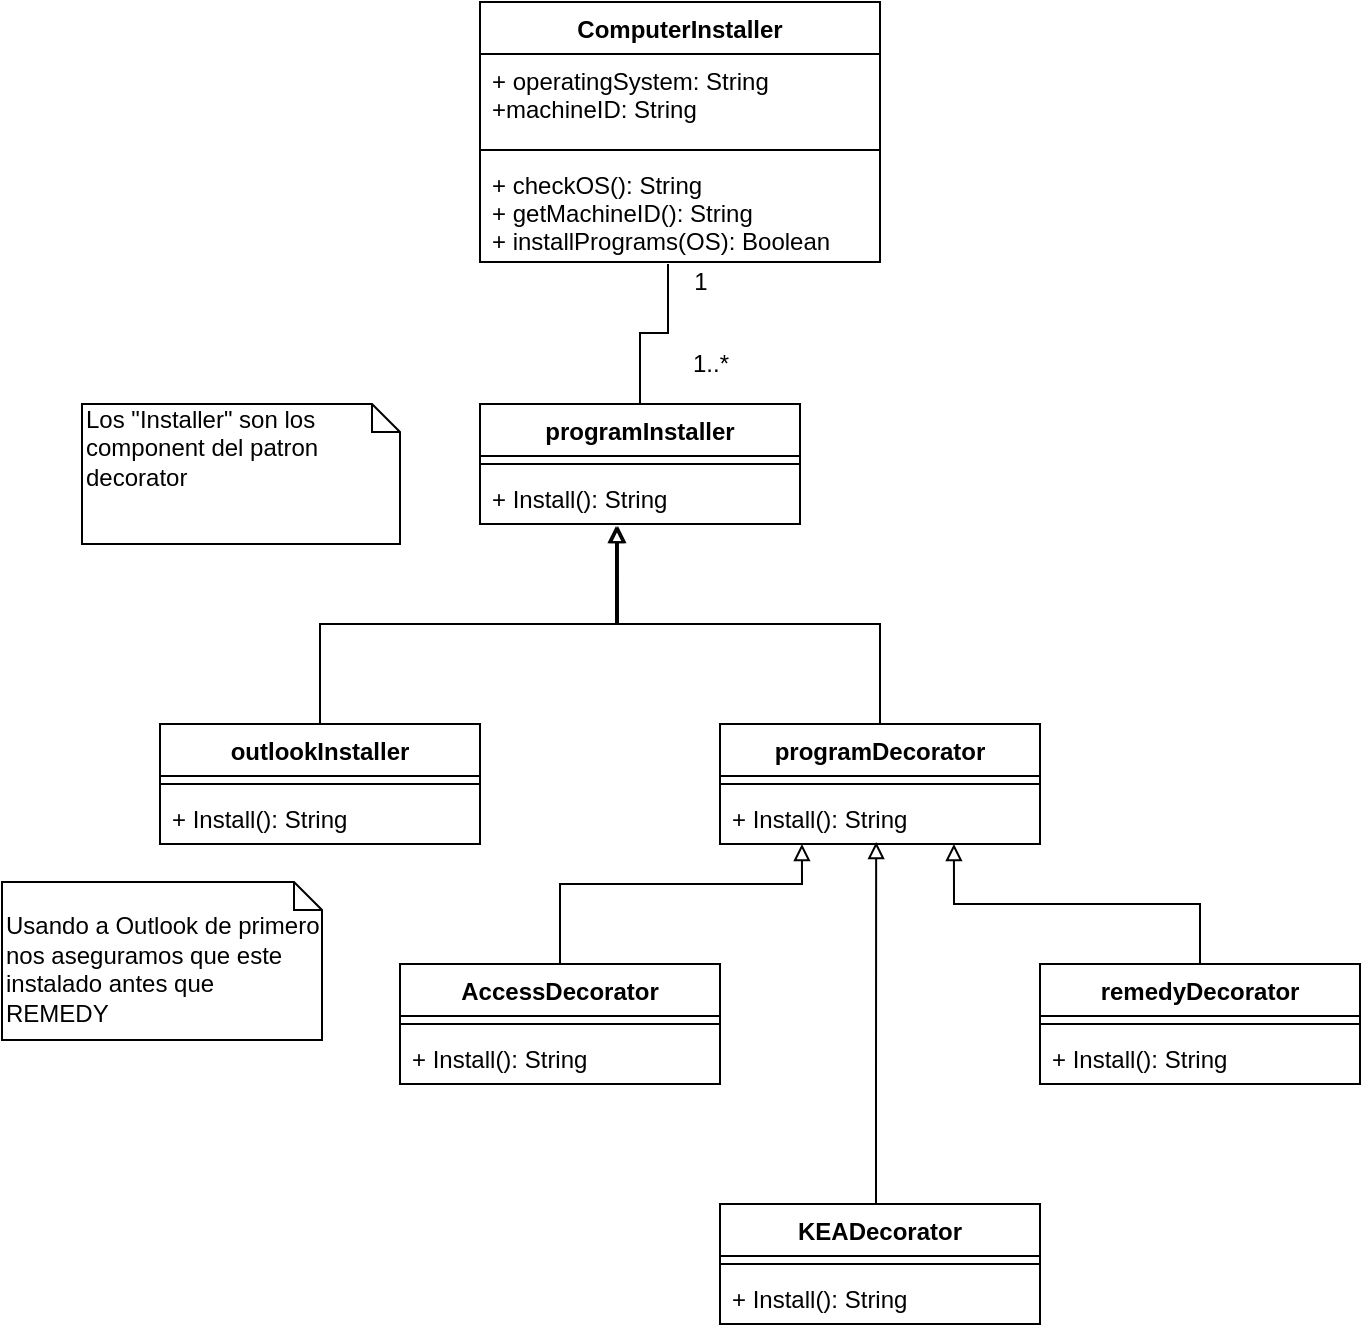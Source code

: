 <mxfile version="12.8.9" type="device"><diagram id="5bAlsffx0EOTcKIVj3Pv" name="Page-1"><mxGraphModel dx="1009" dy="586" grid="1" gridSize="10" guides="1" tooltips="1" connect="1" arrows="1" fold="1" page="1" pageScale="1" pageWidth="827" pageHeight="1169" math="0" shadow="0"><root><mxCell id="0"/><mxCell id="1" parent="0"/><mxCell id="g9BaSvRn8AnZUNWnClVh-5" style="edgeStyle=orthogonalEdgeStyle;rounded=0;orthogonalLoop=1;jettySize=auto;html=1;entryX=0.47;entryY=1.019;entryDx=0;entryDy=0;entryPerimeter=0;endArrow=none;endFill=0;" edge="1" parent="1" source="g9BaSvRn8AnZUNWnClVh-1" target="7Pnzb3JFqPWWY7GfjN_t-4"><mxGeometry relative="1" as="geometry"/></mxCell><mxCell id="g9BaSvRn8AnZUNWnClVh-6" value="1" style="text;html=1;align=center;verticalAlign=middle;resizable=0;points=[];autosize=1;" vertex="1" parent="1"><mxGeometry x="459" y="130" width="20" height="20" as="geometry"/></mxCell><mxCell id="g9BaSvRn8AnZUNWnClVh-7" value="1..*" style="text;html=1;align=center;verticalAlign=middle;resizable=0;points=[];autosize=1;" vertex="1" parent="1"><mxGeometry x="459" y="171" width="30" height="20" as="geometry"/></mxCell><mxCell id="g9BaSvRn8AnZUNWnClVh-12" style="edgeStyle=orthogonalEdgeStyle;rounded=0;orthogonalLoop=1;jettySize=auto;html=1;entryX=0.431;entryY=1.038;entryDx=0;entryDy=0;entryPerimeter=0;endArrow=block;endFill=0;" edge="1" parent="1" source="g9BaSvRn8AnZUNWnClVh-8" target="g9BaSvRn8AnZUNWnClVh-4"><mxGeometry relative="1" as="geometry"/></mxCell><mxCell id="g9BaSvRn8AnZUNWnClVh-17" style="edgeStyle=orthogonalEdgeStyle;rounded=0;orthogonalLoop=1;jettySize=auto;html=1;entryX=0.425;entryY=1.038;entryDx=0;entryDy=0;entryPerimeter=0;endArrow=block;endFill=0;" edge="1" parent="1" source="g9BaSvRn8AnZUNWnClVh-13" target="g9BaSvRn8AnZUNWnClVh-4"><mxGeometry relative="1" as="geometry"/></mxCell><mxCell id="g9BaSvRn8AnZUNWnClVh-28" style="edgeStyle=orthogonalEdgeStyle;rounded=0;orthogonalLoop=1;jettySize=auto;html=1;entryX=0.488;entryY=0.962;entryDx=0;entryDy=0;entryPerimeter=0;endArrow=block;endFill=0;" edge="1" parent="1" source="g9BaSvRn8AnZUNWnClVh-24" target="g9BaSvRn8AnZUNWnClVh-16"><mxGeometry relative="1" as="geometry"><Array as="points"><mxPoint x="557" y="541"/><mxPoint x="557" y="541"/></Array></mxGeometry></mxCell><mxCell id="g9BaSvRn8AnZUNWnClVh-27" style="edgeStyle=orthogonalEdgeStyle;rounded=0;orthogonalLoop=1;jettySize=auto;html=1;entryX=0.256;entryY=1;entryDx=0;entryDy=0;entryPerimeter=0;endArrow=block;endFill=0;" edge="1" parent="1" source="g9BaSvRn8AnZUNWnClVh-18" target="g9BaSvRn8AnZUNWnClVh-16"><mxGeometry relative="1" as="geometry"><Array as="points"><mxPoint x="399" y="441"/><mxPoint x="520" y="441"/></Array></mxGeometry></mxCell><mxCell id="g9BaSvRn8AnZUNWnClVh-29" style="edgeStyle=orthogonalEdgeStyle;rounded=0;orthogonalLoop=1;jettySize=auto;html=1;entryX=0.731;entryY=1;entryDx=0;entryDy=0;entryPerimeter=0;endArrow=block;endFill=0;" edge="1" parent="1" source="g9BaSvRn8AnZUNWnClVh-21" target="g9BaSvRn8AnZUNWnClVh-16"><mxGeometry relative="1" as="geometry"/></mxCell><mxCell id="g9BaSvRn8AnZUNWnClVh-30" value="Los &quot;Installer&quot; son los component del patron decorator" style="shape=note;whiteSpace=wrap;html=1;size=14;verticalAlign=top;align=left;spacingTop=-6;" vertex="1" parent="1"><mxGeometry x="160" y="201" width="159" height="70" as="geometry"/></mxCell><mxCell id="g9BaSvRn8AnZUNWnClVh-33" value="&lt;br&gt;Usando a Outlook de primero nos aseguramos que este instalado antes que REMEDY" style="shape=note;whiteSpace=wrap;html=1;size=14;verticalAlign=top;align=left;spacingTop=-6;" vertex="1" parent="1"><mxGeometry x="120" y="440" width="160" height="79" as="geometry"/></mxCell><mxCell id="7Pnzb3JFqPWWY7GfjN_t-1" value="ComputerInstaller" style="swimlane;fontStyle=1;align=center;verticalAlign=top;childLayout=stackLayout;horizontal=1;startSize=26;horizontalStack=0;resizeParent=1;resizeParentMax=0;resizeLast=0;collapsible=1;marginBottom=0;" parent="1" vertex="1"><mxGeometry x="359" width="200" height="130" as="geometry"/></mxCell><mxCell id="7Pnzb3JFqPWWY7GfjN_t-2" value="+ operatingSystem: String&#10;+machineID: String" style="text;strokeColor=none;fillColor=none;align=left;verticalAlign=top;spacingLeft=4;spacingRight=4;overflow=hidden;rotatable=0;points=[[0,0.5],[1,0.5]];portConstraint=eastwest;" parent="7Pnzb3JFqPWWY7GfjN_t-1" vertex="1"><mxGeometry y="26" width="200" height="44" as="geometry"/></mxCell><mxCell id="7Pnzb3JFqPWWY7GfjN_t-3" value="" style="line;strokeWidth=1;fillColor=none;align=left;verticalAlign=middle;spacingTop=-1;spacingLeft=3;spacingRight=3;rotatable=0;labelPosition=right;points=[];portConstraint=eastwest;" parent="7Pnzb3JFqPWWY7GfjN_t-1" vertex="1"><mxGeometry y="70" width="200" height="8" as="geometry"/></mxCell><mxCell id="7Pnzb3JFqPWWY7GfjN_t-4" value="+ checkOS(): String&#10;+ getMachineID(): String&#10;+ installPrograms(OS): Boolean&#10;" style="text;strokeColor=none;fillColor=none;align=left;verticalAlign=top;spacingLeft=4;spacingRight=4;overflow=hidden;rotatable=0;points=[[0,0.5],[1,0.5]];portConstraint=eastwest;" parent="7Pnzb3JFqPWWY7GfjN_t-1" vertex="1"><mxGeometry y="78" width="200" height="52" as="geometry"/></mxCell><mxCell id="g9BaSvRn8AnZUNWnClVh-8" value="outlookInstaller" style="swimlane;fontStyle=1;align=center;verticalAlign=top;childLayout=stackLayout;horizontal=1;startSize=26;horizontalStack=0;resizeParent=1;resizeParentMax=0;resizeLast=0;collapsible=1;marginBottom=0;" vertex="1" parent="1"><mxGeometry x="199" y="361" width="160" height="60" as="geometry"/></mxCell><mxCell id="g9BaSvRn8AnZUNWnClVh-10" value="" style="line;strokeWidth=1;fillColor=none;align=left;verticalAlign=middle;spacingTop=-1;spacingLeft=3;spacingRight=3;rotatable=0;labelPosition=right;points=[];portConstraint=eastwest;" vertex="1" parent="g9BaSvRn8AnZUNWnClVh-8"><mxGeometry y="26" width="160" height="8" as="geometry"/></mxCell><mxCell id="g9BaSvRn8AnZUNWnClVh-11" value="+ Install(): String" style="text;strokeColor=none;fillColor=none;align=left;verticalAlign=top;spacingLeft=4;spacingRight=4;overflow=hidden;rotatable=0;points=[[0,0.5],[1,0.5]];portConstraint=eastwest;" vertex="1" parent="g9BaSvRn8AnZUNWnClVh-8"><mxGeometry y="34" width="160" height="26" as="geometry"/></mxCell><mxCell id="g9BaSvRn8AnZUNWnClVh-1" value="programInstaller" style="swimlane;fontStyle=1;align=center;verticalAlign=top;childLayout=stackLayout;horizontal=1;startSize=26;horizontalStack=0;resizeParent=1;resizeParentMax=0;resizeLast=0;collapsible=1;marginBottom=0;" vertex="1" parent="1"><mxGeometry x="359" y="201" width="160" height="60" as="geometry"/></mxCell><mxCell id="g9BaSvRn8AnZUNWnClVh-3" value="" style="line;strokeWidth=1;fillColor=none;align=left;verticalAlign=middle;spacingTop=-1;spacingLeft=3;spacingRight=3;rotatable=0;labelPosition=right;points=[];portConstraint=eastwest;" vertex="1" parent="g9BaSvRn8AnZUNWnClVh-1"><mxGeometry y="26" width="160" height="8" as="geometry"/></mxCell><mxCell id="g9BaSvRn8AnZUNWnClVh-4" value="+ Install(): String" style="text;strokeColor=none;fillColor=none;align=left;verticalAlign=top;spacingLeft=4;spacingRight=4;overflow=hidden;rotatable=0;points=[[0,0.5],[1,0.5]];portConstraint=eastwest;" vertex="1" parent="g9BaSvRn8AnZUNWnClVh-1"><mxGeometry y="34" width="160" height="26" as="geometry"/></mxCell><mxCell id="g9BaSvRn8AnZUNWnClVh-13" value="programDecorator&#10;" style="swimlane;fontStyle=1;align=center;verticalAlign=top;childLayout=stackLayout;horizontal=1;startSize=26;horizontalStack=0;resizeParent=1;resizeParentMax=0;resizeLast=0;collapsible=1;marginBottom=0;" vertex="1" parent="1"><mxGeometry x="479" y="361" width="160" height="60" as="geometry"/></mxCell><mxCell id="g9BaSvRn8AnZUNWnClVh-15" value="" style="line;strokeWidth=1;fillColor=none;align=left;verticalAlign=middle;spacingTop=-1;spacingLeft=3;spacingRight=3;rotatable=0;labelPosition=right;points=[];portConstraint=eastwest;" vertex="1" parent="g9BaSvRn8AnZUNWnClVh-13"><mxGeometry y="26" width="160" height="8" as="geometry"/></mxCell><mxCell id="g9BaSvRn8AnZUNWnClVh-16" value="+ Install(): String" style="text;strokeColor=none;fillColor=none;align=left;verticalAlign=top;spacingLeft=4;spacingRight=4;overflow=hidden;rotatable=0;points=[[0,0.5],[1,0.5]];portConstraint=eastwest;" vertex="1" parent="g9BaSvRn8AnZUNWnClVh-13"><mxGeometry y="34" width="160" height="26" as="geometry"/></mxCell><mxCell id="g9BaSvRn8AnZUNWnClVh-24" value="KEADecorator" style="swimlane;fontStyle=1;align=center;verticalAlign=top;childLayout=stackLayout;horizontal=1;startSize=26;horizontalStack=0;resizeParent=1;resizeParentMax=0;resizeLast=0;collapsible=1;marginBottom=0;" vertex="1" parent="1"><mxGeometry x="479" y="601" width="160" height="60" as="geometry"/></mxCell><mxCell id="g9BaSvRn8AnZUNWnClVh-25" value="" style="line;strokeWidth=1;fillColor=none;align=left;verticalAlign=middle;spacingTop=-1;spacingLeft=3;spacingRight=3;rotatable=0;labelPosition=right;points=[];portConstraint=eastwest;" vertex="1" parent="g9BaSvRn8AnZUNWnClVh-24"><mxGeometry y="26" width="160" height="8" as="geometry"/></mxCell><mxCell id="g9BaSvRn8AnZUNWnClVh-26" value="+ Install(): String" style="text;strokeColor=none;fillColor=none;align=left;verticalAlign=top;spacingLeft=4;spacingRight=4;overflow=hidden;rotatable=0;points=[[0,0.5],[1,0.5]];portConstraint=eastwest;" vertex="1" parent="g9BaSvRn8AnZUNWnClVh-24"><mxGeometry y="34" width="160" height="26" as="geometry"/></mxCell><mxCell id="g9BaSvRn8AnZUNWnClVh-18" value="AccessDecorator&#10;" style="swimlane;fontStyle=1;align=center;verticalAlign=top;childLayout=stackLayout;horizontal=1;startSize=26;horizontalStack=0;resizeParent=1;resizeParentMax=0;resizeLast=0;collapsible=1;marginBottom=0;" vertex="1" parent="1"><mxGeometry x="319" y="481" width="160" height="60" as="geometry"/></mxCell><mxCell id="g9BaSvRn8AnZUNWnClVh-19" value="" style="line;strokeWidth=1;fillColor=none;align=left;verticalAlign=middle;spacingTop=-1;spacingLeft=3;spacingRight=3;rotatable=0;labelPosition=right;points=[];portConstraint=eastwest;" vertex="1" parent="g9BaSvRn8AnZUNWnClVh-18"><mxGeometry y="26" width="160" height="8" as="geometry"/></mxCell><mxCell id="g9BaSvRn8AnZUNWnClVh-20" value="+ Install(): String" style="text;strokeColor=none;fillColor=none;align=left;verticalAlign=top;spacingLeft=4;spacingRight=4;overflow=hidden;rotatable=0;points=[[0,0.5],[1,0.5]];portConstraint=eastwest;" vertex="1" parent="g9BaSvRn8AnZUNWnClVh-18"><mxGeometry y="34" width="160" height="26" as="geometry"/></mxCell><mxCell id="g9BaSvRn8AnZUNWnClVh-21" value="remedyDecorator&#10;" style="swimlane;fontStyle=1;align=center;verticalAlign=top;childLayout=stackLayout;horizontal=1;startSize=26;horizontalStack=0;resizeParent=1;resizeParentMax=0;resizeLast=0;collapsible=1;marginBottom=0;" vertex="1" parent="1"><mxGeometry x="639" y="481" width="160" height="60" as="geometry"/></mxCell><mxCell id="g9BaSvRn8AnZUNWnClVh-22" value="" style="line;strokeWidth=1;fillColor=none;align=left;verticalAlign=middle;spacingTop=-1;spacingLeft=3;spacingRight=3;rotatable=0;labelPosition=right;points=[];portConstraint=eastwest;" vertex="1" parent="g9BaSvRn8AnZUNWnClVh-21"><mxGeometry y="26" width="160" height="8" as="geometry"/></mxCell><mxCell id="g9BaSvRn8AnZUNWnClVh-23" value="+ Install(): String" style="text;strokeColor=none;fillColor=none;align=left;verticalAlign=top;spacingLeft=4;spacingRight=4;overflow=hidden;rotatable=0;points=[[0,0.5],[1,0.5]];portConstraint=eastwest;" vertex="1" parent="g9BaSvRn8AnZUNWnClVh-21"><mxGeometry y="34" width="160" height="26" as="geometry"/></mxCell></root></mxGraphModel></diagram></mxfile>